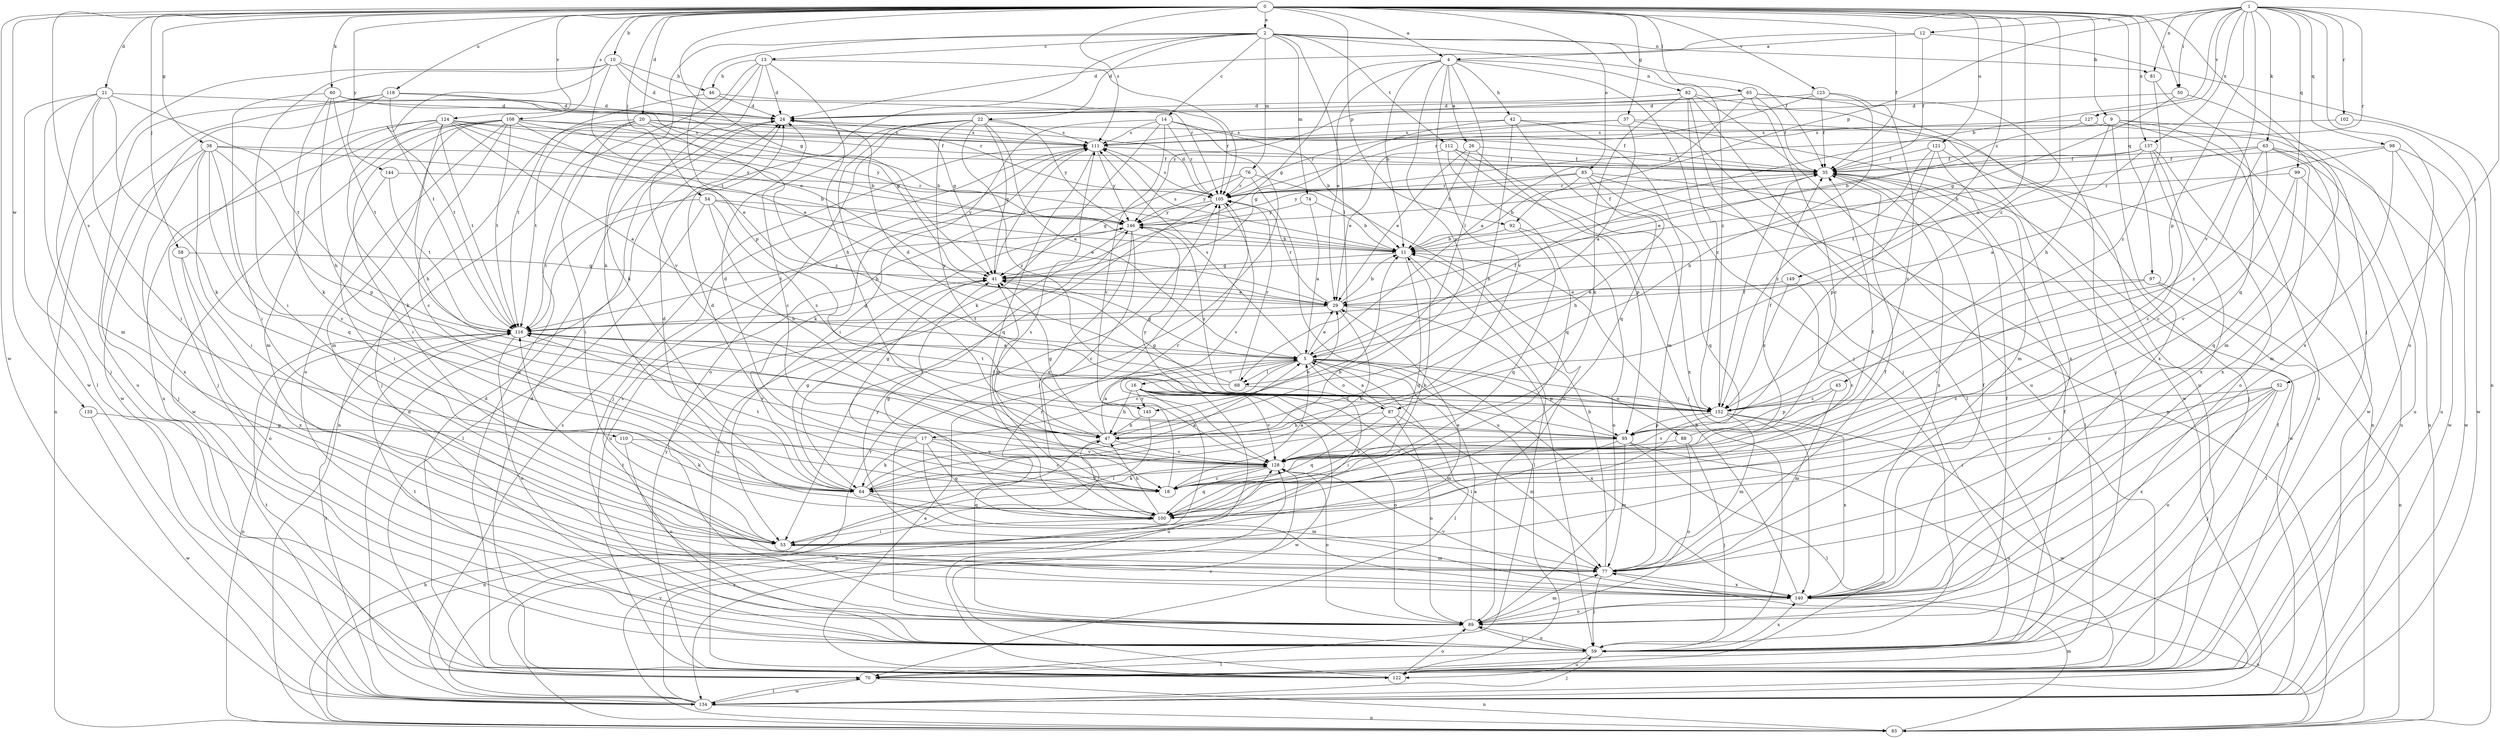 strict digraph  {
0;
1;
2;
4;
5;
9;
10;
11;
12;
13;
14;
16;
17;
18;
20;
21;
22;
24;
26;
29;
35;
37;
38;
41;
42;
45;
46;
47;
50;
52;
53;
54;
58;
59;
60;
63;
64;
65;
68;
70;
74;
76;
77;
81;
82;
83;
85;
87;
88;
89;
92;
95;
97;
98;
99;
100;
102;
105;
108;
110;
111;
112;
116;
118;
121;
122;
123;
124;
127;
128;
133;
134;
137;
140;
144;
145;
146;
149;
152;
0 -> 2  [label=a];
0 -> 4  [label=a];
0 -> 9  [label=b];
0 -> 10  [label=b];
0 -> 20  [label=d];
0 -> 21  [label=d];
0 -> 35  [label=f];
0 -> 37  [label=g];
0 -> 38  [label=g];
0 -> 41  [label=g];
0 -> 50  [label=i];
0 -> 54  [label=j];
0 -> 58  [label=j];
0 -> 59  [label=j];
0 -> 60  [label=k];
0 -> 65  [label=l];
0 -> 85  [label=o];
0 -> 87  [label=o];
0 -> 92  [label=p];
0 -> 97  [label=q];
0 -> 108  [label=s];
0 -> 110  [label=s];
0 -> 111  [label=s];
0 -> 118  [label=u];
0 -> 121  [label=u];
0 -> 123  [label=v];
0 -> 124  [label=v];
0 -> 133  [label=w];
0 -> 134  [label=w];
0 -> 137  [label=x];
0 -> 144  [label=y];
0 -> 149  [label=z];
0 -> 152  [label=z];
1 -> 11  [label=b];
1 -> 12  [label=c];
1 -> 50  [label=i];
1 -> 52  [label=i];
1 -> 63  [label=k];
1 -> 81  [label=n];
1 -> 92  [label=p];
1 -> 95  [label=p];
1 -> 98  [label=q];
1 -> 99  [label=q];
1 -> 102  [label=r];
1 -> 105  [label=r];
1 -> 122  [label=u];
1 -> 127  [label=v];
1 -> 128  [label=v];
1 -> 137  [label=x];
2 -> 13  [label=c];
2 -> 14  [label=c];
2 -> 22  [label=d];
2 -> 35  [label=f];
2 -> 64  [label=k];
2 -> 68  [label=l];
2 -> 74  [label=m];
2 -> 76  [label=m];
2 -> 81  [label=n];
2 -> 95  [label=p];
2 -> 112  [label=t];
2 -> 116  [label=t];
2 -> 152  [label=z];
4 -> 11  [label=b];
4 -> 26  [label=e];
4 -> 29  [label=e];
4 -> 41  [label=g];
4 -> 42  [label=h];
4 -> 59  [label=j];
4 -> 68  [label=l];
4 -> 82  [label=n];
4 -> 128  [label=v];
4 -> 145  [label=y];
5 -> 16  [label=c];
5 -> 17  [label=c];
5 -> 29  [label=e];
5 -> 35  [label=f];
5 -> 41  [label=g];
5 -> 68  [label=l];
5 -> 70  [label=l];
5 -> 87  [label=o];
5 -> 88  [label=o];
5 -> 95  [label=p];
5 -> 111  [label=s];
5 -> 140  [label=x];
9 -> 45  [label=h];
9 -> 83  [label=n];
9 -> 111  [label=s];
9 -> 122  [label=u];
9 -> 134  [label=w];
9 -> 140  [label=x];
10 -> 24  [label=d];
10 -> 29  [label=e];
10 -> 46  [label=h];
10 -> 53  [label=i];
10 -> 105  [label=r];
10 -> 116  [label=t];
10 -> 134  [label=w];
11 -> 41  [label=g];
11 -> 70  [label=l];
11 -> 100  [label=q];
11 -> 111  [label=s];
12 -> 4  [label=a];
12 -> 24  [label=d];
12 -> 35  [label=f];
12 -> 83  [label=n];
13 -> 24  [label=d];
13 -> 46  [label=h];
13 -> 47  [label=h];
13 -> 64  [label=k];
13 -> 105  [label=r];
13 -> 122  [label=u];
13 -> 128  [label=v];
14 -> 11  [label=b];
14 -> 53  [label=i];
14 -> 59  [label=j];
14 -> 64  [label=k];
14 -> 105  [label=r];
14 -> 111  [label=s];
14 -> 128  [label=v];
16 -> 47  [label=h];
16 -> 77  [label=m];
16 -> 83  [label=n];
16 -> 89  [label=o];
16 -> 122  [label=u];
16 -> 128  [label=v];
16 -> 134  [label=w];
16 -> 145  [label=y];
16 -> 152  [label=z];
17 -> 18  [label=c];
17 -> 24  [label=d];
17 -> 41  [label=g];
17 -> 64  [label=k];
17 -> 100  [label=q];
17 -> 128  [label=v];
17 -> 140  [label=x];
18 -> 5  [label=a];
18 -> 24  [label=d];
18 -> 35  [label=f];
18 -> 105  [label=r];
18 -> 116  [label=t];
20 -> 11  [label=b];
20 -> 35  [label=f];
20 -> 53  [label=i];
20 -> 59  [label=j];
20 -> 83  [label=n];
20 -> 111  [label=s];
20 -> 116  [label=t];
20 -> 152  [label=z];
21 -> 24  [label=d];
21 -> 53  [label=i];
21 -> 59  [label=j];
21 -> 64  [label=k];
21 -> 70  [label=l];
21 -> 77  [label=m];
21 -> 116  [label=t];
22 -> 5  [label=a];
22 -> 18  [label=c];
22 -> 41  [label=g];
22 -> 47  [label=h];
22 -> 89  [label=o];
22 -> 111  [label=s];
22 -> 145  [label=y];
22 -> 146  [label=y];
22 -> 152  [label=z];
24 -> 111  [label=s];
26 -> 11  [label=b];
26 -> 29  [label=e];
26 -> 35  [label=f];
26 -> 95  [label=p];
29 -> 11  [label=b];
29 -> 59  [label=j];
29 -> 64  [label=k];
29 -> 105  [label=r];
29 -> 116  [label=t];
35 -> 105  [label=r];
35 -> 140  [label=x];
37 -> 5  [label=a];
37 -> 83  [label=n];
37 -> 105  [label=r];
37 -> 111  [label=s];
37 -> 140  [label=x];
38 -> 11  [label=b];
38 -> 18  [label=c];
38 -> 35  [label=f];
38 -> 53  [label=i];
38 -> 59  [label=j];
38 -> 95  [label=p];
38 -> 100  [label=q];
38 -> 140  [label=x];
41 -> 29  [label=e];
41 -> 111  [label=s];
42 -> 41  [label=g];
42 -> 47  [label=h];
42 -> 70  [label=l];
42 -> 77  [label=m];
42 -> 100  [label=q];
42 -> 111  [label=s];
45 -> 77  [label=m];
45 -> 95  [label=p];
45 -> 152  [label=z];
46 -> 24  [label=d];
46 -> 105  [label=r];
46 -> 116  [label=t];
47 -> 5  [label=a];
47 -> 29  [label=e];
47 -> 41  [label=g];
47 -> 83  [label=n];
47 -> 128  [label=v];
50 -> 24  [label=d];
50 -> 41  [label=g];
50 -> 140  [label=x];
52 -> 18  [label=c];
52 -> 53  [label=i];
52 -> 59  [label=j];
52 -> 89  [label=o];
52 -> 140  [label=x];
52 -> 152  [label=z];
53 -> 29  [label=e];
53 -> 77  [label=m];
54 -> 29  [label=e];
54 -> 47  [label=h];
54 -> 70  [label=l];
54 -> 116  [label=t];
54 -> 146  [label=y];
54 -> 152  [label=z];
58 -> 41  [label=g];
58 -> 89  [label=o];
58 -> 140  [label=x];
59 -> 35  [label=f];
59 -> 70  [label=l];
59 -> 89  [label=o];
59 -> 111  [label=s];
59 -> 116  [label=t];
59 -> 122  [label=u];
59 -> 140  [label=x];
60 -> 24  [label=d];
60 -> 41  [label=g];
60 -> 47  [label=h];
60 -> 53  [label=i];
60 -> 64  [label=k];
60 -> 105  [label=r];
60 -> 116  [label=t];
63 -> 11  [label=b];
63 -> 18  [label=c];
63 -> 35  [label=f];
63 -> 122  [label=u];
63 -> 134  [label=w];
63 -> 140  [label=x];
63 -> 152  [label=z];
64 -> 5  [label=a];
64 -> 11  [label=b];
64 -> 41  [label=g];
64 -> 77  [label=m];
64 -> 100  [label=q];
64 -> 128  [label=v];
65 -> 5  [label=a];
65 -> 18  [label=c];
65 -> 24  [label=d];
65 -> 35  [label=f];
65 -> 59  [label=j];
65 -> 122  [label=u];
65 -> 146  [label=y];
68 -> 24  [label=d];
68 -> 53  [label=i];
68 -> 105  [label=r];
68 -> 116  [label=t];
70 -> 24  [label=d];
70 -> 83  [label=n];
70 -> 116  [label=t];
70 -> 134  [label=w];
74 -> 5  [label=a];
74 -> 11  [label=b];
74 -> 146  [label=y];
76 -> 41  [label=g];
76 -> 89  [label=o];
76 -> 105  [label=r];
76 -> 122  [label=u];
76 -> 146  [label=y];
77 -> 11  [label=b];
77 -> 35  [label=f];
77 -> 59  [label=j];
77 -> 140  [label=x];
81 -> 100  [label=q];
81 -> 152  [label=z];
82 -> 24  [label=d];
82 -> 59  [label=j];
82 -> 64  [label=k];
82 -> 83  [label=n];
82 -> 122  [label=u];
82 -> 134  [label=w];
82 -> 152  [label=z];
83 -> 47  [label=h];
83 -> 77  [label=m];
83 -> 128  [label=v];
85 -> 11  [label=b];
85 -> 47  [label=h];
85 -> 70  [label=l];
85 -> 100  [label=q];
85 -> 105  [label=r];
85 -> 134  [label=w];
85 -> 146  [label=y];
87 -> 5  [label=a];
87 -> 47  [label=h];
87 -> 77  [label=m];
87 -> 89  [label=o];
87 -> 100  [label=q];
88 -> 35  [label=f];
88 -> 59  [label=j];
88 -> 89  [label=o];
88 -> 128  [label=v];
89 -> 5  [label=a];
89 -> 35  [label=f];
89 -> 59  [label=j];
89 -> 77  [label=m];
89 -> 105  [label=r];
92 -> 11  [label=b];
92 -> 89  [label=o];
92 -> 100  [label=q];
95 -> 53  [label=i];
95 -> 70  [label=l];
95 -> 77  [label=m];
95 -> 122  [label=u];
95 -> 128  [label=v];
95 -> 146  [label=y];
97 -> 29  [label=e];
97 -> 70  [label=l];
97 -> 83  [label=n];
97 -> 128  [label=v];
98 -> 5  [label=a];
98 -> 35  [label=f];
98 -> 77  [label=m];
98 -> 122  [label=u];
98 -> 134  [label=w];
99 -> 100  [label=q];
99 -> 105  [label=r];
99 -> 122  [label=u];
99 -> 128  [label=v];
100 -> 11  [label=b];
100 -> 24  [label=d];
100 -> 41  [label=g];
100 -> 47  [label=h];
100 -> 53  [label=i];
100 -> 111  [label=s];
102 -> 111  [label=s];
102 -> 134  [label=w];
105 -> 24  [label=d];
105 -> 53  [label=i];
105 -> 111  [label=s];
105 -> 122  [label=u];
105 -> 128  [label=v];
105 -> 146  [label=y];
108 -> 11  [label=b];
108 -> 18  [label=c];
108 -> 29  [label=e];
108 -> 53  [label=i];
108 -> 77  [label=m];
108 -> 89  [label=o];
108 -> 111  [label=s];
108 -> 116  [label=t];
108 -> 122  [label=u];
108 -> 134  [label=w];
108 -> 146  [label=y];
110 -> 64  [label=k];
110 -> 89  [label=o];
110 -> 128  [label=v];
111 -> 35  [label=f];
111 -> 59  [label=j];
111 -> 64  [label=k];
111 -> 100  [label=q];
111 -> 146  [label=y];
112 -> 29  [label=e];
112 -> 35  [label=f];
112 -> 59  [label=j];
112 -> 100  [label=q];
112 -> 140  [label=x];
116 -> 5  [label=a];
116 -> 41  [label=g];
116 -> 83  [label=n];
116 -> 89  [label=o];
116 -> 128  [label=v];
118 -> 24  [label=d];
118 -> 41  [label=g];
118 -> 83  [label=n];
118 -> 116  [label=t];
118 -> 122  [label=u];
118 -> 134  [label=w];
121 -> 35  [label=f];
121 -> 59  [label=j];
121 -> 77  [label=m];
121 -> 95  [label=p];
121 -> 152  [label=z];
122 -> 5  [label=a];
122 -> 24  [label=d];
122 -> 35  [label=f];
122 -> 89  [label=o];
122 -> 128  [label=v];
122 -> 146  [label=y];
123 -> 24  [label=d];
123 -> 35  [label=f];
123 -> 47  [label=h];
123 -> 105  [label=r];
123 -> 128  [label=v];
124 -> 5  [label=a];
124 -> 29  [label=e];
124 -> 35  [label=f];
124 -> 47  [label=h];
124 -> 59  [label=j];
124 -> 64  [label=k];
124 -> 77  [label=m];
124 -> 111  [label=s];
124 -> 116  [label=t];
124 -> 146  [label=y];
127 -> 11  [label=b];
127 -> 77  [label=m];
127 -> 111  [label=s];
128 -> 18  [label=c];
128 -> 41  [label=g];
128 -> 64  [label=k];
128 -> 89  [label=o];
128 -> 100  [label=q];
133 -> 95  [label=p];
133 -> 134  [label=w];
134 -> 24  [label=d];
134 -> 59  [label=j];
134 -> 70  [label=l];
134 -> 83  [label=n];
134 -> 105  [label=r];
134 -> 111  [label=s];
134 -> 116  [label=t];
134 -> 128  [label=v];
137 -> 18  [label=c];
137 -> 29  [label=e];
137 -> 35  [label=f];
137 -> 89  [label=o];
137 -> 116  [label=t];
137 -> 140  [label=x];
140 -> 11  [label=b];
140 -> 35  [label=f];
140 -> 83  [label=n];
140 -> 89  [label=o];
140 -> 116  [label=t];
140 -> 128  [label=v];
140 -> 146  [label=y];
144 -> 53  [label=i];
144 -> 105  [label=r];
144 -> 116  [label=t];
145 -> 47  [label=h];
145 -> 53  [label=i];
146 -> 11  [label=b];
146 -> 18  [label=c];
146 -> 35  [label=f];
146 -> 100  [label=q];
146 -> 116  [label=t];
146 -> 122  [label=u];
146 -> 152  [label=z];
149 -> 18  [label=c];
149 -> 29  [label=e];
149 -> 152  [label=z];
152 -> 35  [label=f];
152 -> 41  [label=g];
152 -> 77  [label=m];
152 -> 95  [label=p];
152 -> 116  [label=t];
152 -> 128  [label=v];
152 -> 134  [label=w];
152 -> 140  [label=x];
}
